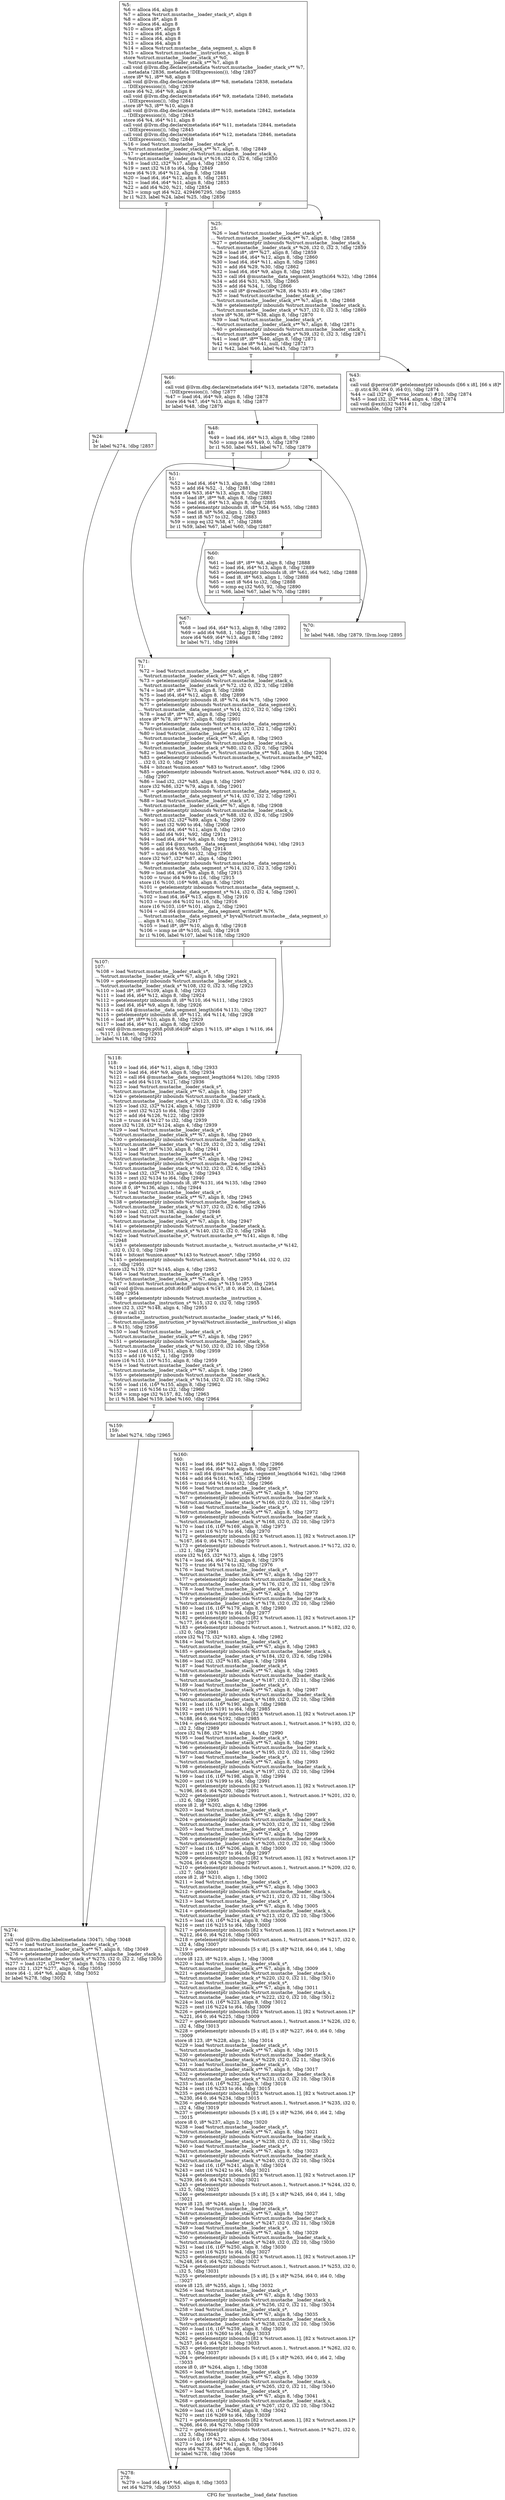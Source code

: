 digraph "CFG for 'mustache__load_data' function" {
	label="CFG for 'mustache__load_data' function";

	Node0x556851f8dae0 [shape=record,label="{%5:\l  %6 = alloca i64, align 8\l  %7 = alloca %struct.mustache__loader_stack_s*, align 8\l  %8 = alloca i8*, align 8\l  %9 = alloca i64, align 8\l  %10 = alloca i8*, align 8\l  %11 = alloca i64, align 8\l  %12 = alloca i64, align 8\l  %13 = alloca i64, align 8\l  %14 = alloca %struct.mustache__data_segment_s, align 8\l  %15 = alloca %struct.mustache__instruction_s, align 8\l  store %struct.mustache__loader_stack_s* %0,\l... %struct.mustache__loader_stack_s** %7, align 8\l  call void @llvm.dbg.declare(metadata %struct.mustache__loader_stack_s** %7,\l... metadata !2836, metadata !DIExpression()), !dbg !2837\l  store i8* %1, i8** %8, align 8\l  call void @llvm.dbg.declare(metadata i8** %8, metadata !2838, metadata\l... !DIExpression()), !dbg !2839\l  store i64 %2, i64* %9, align 8\l  call void @llvm.dbg.declare(metadata i64* %9, metadata !2840, metadata\l... !DIExpression()), !dbg !2841\l  store i8* %3, i8** %10, align 8\l  call void @llvm.dbg.declare(metadata i8** %10, metadata !2842, metadata\l... !DIExpression()), !dbg !2843\l  store i64 %4, i64* %11, align 8\l  call void @llvm.dbg.declare(metadata i64* %11, metadata !2844, metadata\l... !DIExpression()), !dbg !2845\l  call void @llvm.dbg.declare(metadata i64* %12, metadata !2846, metadata\l... !DIExpression()), !dbg !2848\l  %16 = load %struct.mustache__loader_stack_s*,\l... %struct.mustache__loader_stack_s** %7, align 8, !dbg !2849\l  %17 = getelementptr inbounds %struct.mustache__loader_stack_s,\l... %struct.mustache__loader_stack_s* %16, i32 0, i32 6, !dbg !2850\l  %18 = load i32, i32* %17, align 4, !dbg !2850\l  %19 = zext i32 %18 to i64, !dbg !2849\l  store i64 %19, i64* %12, align 8, !dbg !2848\l  %20 = load i64, i64* %12, align 8, !dbg !2851\l  %21 = load i64, i64* %11, align 8, !dbg !2853\l  %22 = add i64 %20, %21, !dbg !2854\l  %23 = icmp ugt i64 %22, 4294967295, !dbg !2855\l  br i1 %23, label %24, label %25, !dbg !2856\l|{<s0>T|<s1>F}}"];
	Node0x556851f8dae0:s0 -> Node0x5568516daba0;
	Node0x556851f8dae0:s1 -> Node0x5568516dabf0;
	Node0x5568516daba0 [shape=record,label="{%24:\l24:                                               \l  br label %274, !dbg !2857\l}"];
	Node0x5568516daba0 -> Node0x556851f8dbd0;
	Node0x5568516dabf0 [shape=record,label="{%25:\l25:                                               \l  %26 = load %struct.mustache__loader_stack_s*,\l... %struct.mustache__loader_stack_s** %7, align 8, !dbg !2858\l  %27 = getelementptr inbounds %struct.mustache__loader_stack_s,\l... %struct.mustache__loader_stack_s* %26, i32 0, i32 3, !dbg !2859\l  %28 = load i8*, i8** %27, align 8, !dbg !2859\l  %29 = load i64, i64* %12, align 8, !dbg !2860\l  %30 = load i64, i64* %11, align 8, !dbg !2861\l  %31 = add i64 %29, %30, !dbg !2862\l  %32 = load i64, i64* %9, align 8, !dbg !2863\l  %33 = call i64 @mustache__data_segment_length(i64 %32), !dbg !2864\l  %34 = add i64 %31, %33, !dbg !2865\l  %35 = add i64 %34, 1, !dbg !2866\l  %36 = call i8* @realloc(i8* %28, i64 %35) #9, !dbg !2867\l  %37 = load %struct.mustache__loader_stack_s*,\l... %struct.mustache__loader_stack_s** %7, align 8, !dbg !2868\l  %38 = getelementptr inbounds %struct.mustache__loader_stack_s,\l... %struct.mustache__loader_stack_s* %37, i32 0, i32 3, !dbg !2869\l  store i8* %36, i8** %38, align 8, !dbg !2870\l  %39 = load %struct.mustache__loader_stack_s*,\l... %struct.mustache__loader_stack_s** %7, align 8, !dbg !2871\l  %40 = getelementptr inbounds %struct.mustache__loader_stack_s,\l... %struct.mustache__loader_stack_s* %39, i32 0, i32 3, !dbg !2871\l  %41 = load i8*, i8** %40, align 8, !dbg !2871\l  %42 = icmp ne i8* %41, null, !dbg !2871\l  br i1 %42, label %46, label %43, !dbg !2873\l|{<s0>T|<s1>F}}"];
	Node0x5568516dabf0:s0 -> Node0x5568516dac90;
	Node0x5568516dabf0:s1 -> Node0x5568516dac40;
	Node0x5568516dac40 [shape=record,label="{%43:\l43:                                               \l  call void @perror(i8* getelementptr inbounds ([66 x i8], [66 x i8]*\l... @.str.4.90, i64 0, i64 0)), !dbg !2874\l  %44 = call i32* @__errno_location() #10, !dbg !2874\l  %45 = load i32, i32* %44, align 4, !dbg !2874\l  call void @exit(i32 %45) #11, !dbg !2874\l  unreachable, !dbg !2874\l}"];
	Node0x5568516dac90 [shape=record,label="{%46:\l46:                                               \l  call void @llvm.dbg.declare(metadata i64* %13, metadata !2876, metadata\l... !DIExpression()), !dbg !2877\l  %47 = load i64, i64* %9, align 8, !dbg !2878\l  store i64 %47, i64* %13, align 8, !dbg !2877\l  br label %48, !dbg !2879\l}"];
	Node0x5568516dac90 -> Node0x5568516dace0;
	Node0x5568516dace0 [shape=record,label="{%48:\l48:                                               \l  %49 = load i64, i64* %13, align 8, !dbg !2880\l  %50 = icmp ne i64 %49, 0, !dbg !2879\l  br i1 %50, label %51, label %71, !dbg !2879\l|{<s0>T|<s1>F}}"];
	Node0x5568516dace0:s0 -> Node0x5568516dad30;
	Node0x5568516dace0:s1 -> Node0x5568516dae70;
	Node0x5568516dad30 [shape=record,label="{%51:\l51:                                               \l  %52 = load i64, i64* %13, align 8, !dbg !2881\l  %53 = add i64 %52, -1, !dbg !2881\l  store i64 %53, i64* %13, align 8, !dbg !2881\l  %54 = load i8*, i8** %8, align 8, !dbg !2883\l  %55 = load i64, i64* %13, align 8, !dbg !2885\l  %56 = getelementptr inbounds i8, i8* %54, i64 %55, !dbg !2883\l  %57 = load i8, i8* %56, align 1, !dbg !2883\l  %58 = sext i8 %57 to i32, !dbg !2883\l  %59 = icmp eq i32 %58, 47, !dbg !2886\l  br i1 %59, label %67, label %60, !dbg !2887\l|{<s0>T|<s1>F}}"];
	Node0x5568516dad30:s0 -> Node0x5568516dadd0;
	Node0x5568516dad30:s1 -> Node0x5568516dad80;
	Node0x5568516dad80 [shape=record,label="{%60:\l60:                                               \l  %61 = load i8*, i8** %8, align 8, !dbg !2888\l  %62 = load i64, i64* %13, align 8, !dbg !2889\l  %63 = getelementptr inbounds i8, i8* %61, i64 %62, !dbg !2888\l  %64 = load i8, i8* %63, align 1, !dbg !2888\l  %65 = sext i8 %64 to i32, !dbg !2888\l  %66 = icmp eq i32 %65, 92, !dbg !2890\l  br i1 %66, label %67, label %70, !dbg !2891\l|{<s0>T|<s1>F}}"];
	Node0x5568516dad80:s0 -> Node0x5568516dadd0;
	Node0x5568516dad80:s1 -> Node0x5568516dae20;
	Node0x5568516dadd0 [shape=record,label="{%67:\l67:                                               \l  %68 = load i64, i64* %13, align 8, !dbg !2892\l  %69 = add i64 %68, 1, !dbg !2892\l  store i64 %69, i64* %13, align 8, !dbg !2892\l  br label %71, !dbg !2894\l}"];
	Node0x5568516dadd0 -> Node0x5568516dae70;
	Node0x5568516dae20 [shape=record,label="{%70:\l70:                                               \l  br label %48, !dbg !2879, !llvm.loop !2895\l}"];
	Node0x5568516dae20 -> Node0x5568516dace0;
	Node0x5568516dae70 [shape=record,label="{%71:\l71:                                               \l  %72 = load %struct.mustache__loader_stack_s*,\l... %struct.mustache__loader_stack_s** %7, align 8, !dbg !2897\l  %73 = getelementptr inbounds %struct.mustache__loader_stack_s,\l... %struct.mustache__loader_stack_s* %72, i32 0, i32 3, !dbg !2898\l  %74 = load i8*, i8** %73, align 8, !dbg !2898\l  %75 = load i64, i64* %12, align 8, !dbg !2899\l  %76 = getelementptr inbounds i8, i8* %74, i64 %75, !dbg !2900\l  %77 = getelementptr inbounds %struct.mustache__data_segment_s,\l... %struct.mustache__data_segment_s* %14, i32 0, i32 0, !dbg !2901\l  %78 = load i8*, i8** %8, align 8, !dbg !2902\l  store i8* %78, i8** %77, align 8, !dbg !2901\l  %79 = getelementptr inbounds %struct.mustache__data_segment_s,\l... %struct.mustache__data_segment_s* %14, i32 0, i32 1, !dbg !2901\l  %80 = load %struct.mustache__loader_stack_s*,\l... %struct.mustache__loader_stack_s** %7, align 8, !dbg !2903\l  %81 = getelementptr inbounds %struct.mustache__loader_stack_s,\l... %struct.mustache__loader_stack_s* %80, i32 0, i32 0, !dbg !2904\l  %82 = load %struct.mustache_s*, %struct.mustache_s** %81, align 8, !dbg !2904\l  %83 = getelementptr inbounds %struct.mustache_s, %struct.mustache_s* %82,\l... i32 0, i32 0, !dbg !2905\l  %84 = bitcast %union.anon* %83 to %struct.anon*, !dbg !2906\l  %85 = getelementptr inbounds %struct.anon, %struct.anon* %84, i32 0, i32 0,\l... !dbg !2907\l  %86 = load i32, i32* %85, align 8, !dbg !2907\l  store i32 %86, i32* %79, align 8, !dbg !2901\l  %87 = getelementptr inbounds %struct.mustache__data_segment_s,\l... %struct.mustache__data_segment_s* %14, i32 0, i32 2, !dbg !2901\l  %88 = load %struct.mustache__loader_stack_s*,\l... %struct.mustache__loader_stack_s** %7, align 8, !dbg !2908\l  %89 = getelementptr inbounds %struct.mustache__loader_stack_s,\l... %struct.mustache__loader_stack_s* %88, i32 0, i32 6, !dbg !2909\l  %90 = load i32, i32* %89, align 4, !dbg !2909\l  %91 = zext i32 %90 to i64, !dbg !2908\l  %92 = load i64, i64* %11, align 8, !dbg !2910\l  %93 = add i64 %91, %92, !dbg !2911\l  %94 = load i64, i64* %9, align 8, !dbg !2912\l  %95 = call i64 @mustache__data_segment_length(i64 %94), !dbg !2913\l  %96 = add i64 %93, %95, !dbg !2914\l  %97 = trunc i64 %96 to i32, !dbg !2908\l  store i32 %97, i32* %87, align 4, !dbg !2901\l  %98 = getelementptr inbounds %struct.mustache__data_segment_s,\l... %struct.mustache__data_segment_s* %14, i32 0, i32 3, !dbg !2901\l  %99 = load i64, i64* %9, align 8, !dbg !2915\l  %100 = trunc i64 %99 to i16, !dbg !2915\l  store i16 %100, i16* %98, align 8, !dbg !2901\l  %101 = getelementptr inbounds %struct.mustache__data_segment_s,\l... %struct.mustache__data_segment_s* %14, i32 0, i32 4, !dbg !2901\l  %102 = load i64, i64* %13, align 8, !dbg !2916\l  %103 = trunc i64 %102 to i16, !dbg !2916\l  store i16 %103, i16* %101, align 2, !dbg !2901\l  %104 = call i64 @mustache__data_segment_write(i8* %76,\l... %struct.mustache__data_segment_s* byval(%struct.mustache__data_segment_s)\l... align 8 %14), !dbg !2917\l  %105 = load i8*, i8** %10, align 8, !dbg !2918\l  %106 = icmp ne i8* %105, null, !dbg !2918\l  br i1 %106, label %107, label %118, !dbg !2920\l|{<s0>T|<s1>F}}"];
	Node0x5568516dae70:s0 -> Node0x5568516daec0;
	Node0x5568516dae70:s1 -> Node0x5568516daf10;
	Node0x5568516daec0 [shape=record,label="{%107:\l107:                                              \l  %108 = load %struct.mustache__loader_stack_s*,\l... %struct.mustache__loader_stack_s** %7, align 8, !dbg !2921\l  %109 = getelementptr inbounds %struct.mustache__loader_stack_s,\l... %struct.mustache__loader_stack_s* %108, i32 0, i32 3, !dbg !2923\l  %110 = load i8*, i8** %109, align 8, !dbg !2923\l  %111 = load i64, i64* %12, align 8, !dbg !2924\l  %112 = getelementptr inbounds i8, i8* %110, i64 %111, !dbg !2925\l  %113 = load i64, i64* %9, align 8, !dbg !2926\l  %114 = call i64 @mustache__data_segment_length(i64 %113), !dbg !2927\l  %115 = getelementptr inbounds i8, i8* %112, i64 %114, !dbg !2928\l  %116 = load i8*, i8** %10, align 8, !dbg !2929\l  %117 = load i64, i64* %11, align 8, !dbg !2930\l  call void @llvm.memcpy.p0i8.p0i8.i64(i8* align 1 %115, i8* align 1 %116, i64\l... %117, i1 false), !dbg !2931\l  br label %118, !dbg !2932\l}"];
	Node0x5568516daec0 -> Node0x5568516daf10;
	Node0x5568516daf10 [shape=record,label="{%118:\l118:                                              \l  %119 = load i64, i64* %11, align 8, !dbg !2933\l  %120 = load i64, i64* %9, align 8, !dbg !2934\l  %121 = call i64 @mustache__data_segment_length(i64 %120), !dbg !2935\l  %122 = add i64 %119, %121, !dbg !2936\l  %123 = load %struct.mustache__loader_stack_s*,\l... %struct.mustache__loader_stack_s** %7, align 8, !dbg !2937\l  %124 = getelementptr inbounds %struct.mustache__loader_stack_s,\l... %struct.mustache__loader_stack_s* %123, i32 0, i32 6, !dbg !2938\l  %125 = load i32, i32* %124, align 4, !dbg !2939\l  %126 = zext i32 %125 to i64, !dbg !2939\l  %127 = add i64 %126, %122, !dbg !2939\l  %128 = trunc i64 %127 to i32, !dbg !2939\l  store i32 %128, i32* %124, align 4, !dbg !2939\l  %129 = load %struct.mustache__loader_stack_s*,\l... %struct.mustache__loader_stack_s** %7, align 8, !dbg !2940\l  %130 = getelementptr inbounds %struct.mustache__loader_stack_s,\l... %struct.mustache__loader_stack_s* %129, i32 0, i32 3, !dbg !2941\l  %131 = load i8*, i8** %130, align 8, !dbg !2941\l  %132 = load %struct.mustache__loader_stack_s*,\l... %struct.mustache__loader_stack_s** %7, align 8, !dbg !2942\l  %133 = getelementptr inbounds %struct.mustache__loader_stack_s,\l... %struct.mustache__loader_stack_s* %132, i32 0, i32 6, !dbg !2943\l  %134 = load i32, i32* %133, align 4, !dbg !2943\l  %135 = zext i32 %134 to i64, !dbg !2940\l  %136 = getelementptr inbounds i8, i8* %131, i64 %135, !dbg !2940\l  store i8 0, i8* %136, align 1, !dbg !2944\l  %137 = load %struct.mustache__loader_stack_s*,\l... %struct.mustache__loader_stack_s** %7, align 8, !dbg !2945\l  %138 = getelementptr inbounds %struct.mustache__loader_stack_s,\l... %struct.mustache__loader_stack_s* %137, i32 0, i32 6, !dbg !2946\l  %139 = load i32, i32* %138, align 4, !dbg !2946\l  %140 = load %struct.mustache__loader_stack_s*,\l... %struct.mustache__loader_stack_s** %7, align 8, !dbg !2947\l  %141 = getelementptr inbounds %struct.mustache__loader_stack_s,\l... %struct.mustache__loader_stack_s* %140, i32 0, i32 0, !dbg !2948\l  %142 = load %struct.mustache_s*, %struct.mustache_s** %141, align 8, !dbg\l... !2948\l  %143 = getelementptr inbounds %struct.mustache_s, %struct.mustache_s* %142,\l... i32 0, i32 0, !dbg !2949\l  %144 = bitcast %union.anon* %143 to %struct.anon*, !dbg !2950\l  %145 = getelementptr inbounds %struct.anon, %struct.anon* %144, i32 0, i32\l... 1, !dbg !2951\l  store i32 %139, i32* %145, align 4, !dbg !2952\l  %146 = load %struct.mustache__loader_stack_s*,\l... %struct.mustache__loader_stack_s** %7, align 8, !dbg !2953\l  %147 = bitcast %struct.mustache__instruction_s* %15 to i8*, !dbg !2954\l  call void @llvm.memset.p0i8.i64(i8* align 4 %147, i8 0, i64 20, i1 false),\l... !dbg !2954\l  %148 = getelementptr inbounds %struct.mustache__instruction_s,\l... %struct.mustache__instruction_s* %15, i32 0, i32 0, !dbg !2955\l  store i32 3, i32* %148, align 4, !dbg !2955\l  %149 = call i32\l... @mustache__instruction_push(%struct.mustache__loader_stack_s* %146,\l... %struct.mustache__instruction_s* byval(%struct.mustache__instruction_s) align\l... 8 %15), !dbg !2956\l  %150 = load %struct.mustache__loader_stack_s*,\l... %struct.mustache__loader_stack_s** %7, align 8, !dbg !2957\l  %151 = getelementptr inbounds %struct.mustache__loader_stack_s,\l... %struct.mustache__loader_stack_s* %150, i32 0, i32 10, !dbg !2958\l  %152 = load i16, i16* %151, align 8, !dbg !2959\l  %153 = add i16 %152, 1, !dbg !2959\l  store i16 %153, i16* %151, align 8, !dbg !2959\l  %154 = load %struct.mustache__loader_stack_s*,\l... %struct.mustache__loader_stack_s** %7, align 8, !dbg !2960\l  %155 = getelementptr inbounds %struct.mustache__loader_stack_s,\l... %struct.mustache__loader_stack_s* %154, i32 0, i32 10, !dbg !2962\l  %156 = load i16, i16* %155, align 8, !dbg !2962\l  %157 = zext i16 %156 to i32, !dbg !2960\l  %158 = icmp sge i32 %157, 82, !dbg !2963\l  br i1 %158, label %159, label %160, !dbg !2964\l|{<s0>T|<s1>F}}"];
	Node0x5568516daf10:s0 -> Node0x556851f8db30;
	Node0x5568516daf10:s1 -> Node0x556851f8db80;
	Node0x556851f8db30 [shape=record,label="{%159:\l159:                                              \l  br label %274, !dbg !2965\l}"];
	Node0x556851f8db30 -> Node0x556851f8dbd0;
	Node0x556851f8db80 [shape=record,label="{%160:\l160:                                              \l  %161 = load i64, i64* %12, align 8, !dbg !2966\l  %162 = load i64, i64* %9, align 8, !dbg !2967\l  %163 = call i64 @mustache__data_segment_length(i64 %162), !dbg !2968\l  %164 = add i64 %161, %163, !dbg !2969\l  %165 = trunc i64 %164 to i32, !dbg !2966\l  %166 = load %struct.mustache__loader_stack_s*,\l... %struct.mustache__loader_stack_s** %7, align 8, !dbg !2970\l  %167 = getelementptr inbounds %struct.mustache__loader_stack_s,\l... %struct.mustache__loader_stack_s* %166, i32 0, i32 11, !dbg !2971\l  %168 = load %struct.mustache__loader_stack_s*,\l... %struct.mustache__loader_stack_s** %7, align 8, !dbg !2972\l  %169 = getelementptr inbounds %struct.mustache__loader_stack_s,\l... %struct.mustache__loader_stack_s* %168, i32 0, i32 10, !dbg !2973\l  %170 = load i16, i16* %169, align 8, !dbg !2973\l  %171 = zext i16 %170 to i64, !dbg !2970\l  %172 = getelementptr inbounds [82 x %struct.anon.1], [82 x %struct.anon.1]*\l... %167, i64 0, i64 %171, !dbg !2970\l  %173 = getelementptr inbounds %struct.anon.1, %struct.anon.1* %172, i32 0,\l... i32 1, !dbg !2974\l  store i32 %165, i32* %173, align 4, !dbg !2975\l  %174 = load i64, i64* %12, align 8, !dbg !2976\l  %175 = trunc i64 %174 to i32, !dbg !2976\l  %176 = load %struct.mustache__loader_stack_s*,\l... %struct.mustache__loader_stack_s** %7, align 8, !dbg !2977\l  %177 = getelementptr inbounds %struct.mustache__loader_stack_s,\l... %struct.mustache__loader_stack_s* %176, i32 0, i32 11, !dbg !2978\l  %178 = load %struct.mustache__loader_stack_s*,\l... %struct.mustache__loader_stack_s** %7, align 8, !dbg !2979\l  %179 = getelementptr inbounds %struct.mustache__loader_stack_s,\l... %struct.mustache__loader_stack_s* %178, i32 0, i32 10, !dbg !2980\l  %180 = load i16, i16* %179, align 8, !dbg !2980\l  %181 = zext i16 %180 to i64, !dbg !2977\l  %182 = getelementptr inbounds [82 x %struct.anon.1], [82 x %struct.anon.1]*\l... %177, i64 0, i64 %181, !dbg !2977\l  %183 = getelementptr inbounds %struct.anon.1, %struct.anon.1* %182, i32 0,\l... i32 0, !dbg !2981\l  store i32 %175, i32* %183, align 4, !dbg !2982\l  %184 = load %struct.mustache__loader_stack_s*,\l... %struct.mustache__loader_stack_s** %7, align 8, !dbg !2983\l  %185 = getelementptr inbounds %struct.mustache__loader_stack_s,\l... %struct.mustache__loader_stack_s* %184, i32 0, i32 6, !dbg !2984\l  %186 = load i32, i32* %185, align 4, !dbg !2984\l  %187 = load %struct.mustache__loader_stack_s*,\l... %struct.mustache__loader_stack_s** %7, align 8, !dbg !2985\l  %188 = getelementptr inbounds %struct.mustache__loader_stack_s,\l... %struct.mustache__loader_stack_s* %187, i32 0, i32 11, !dbg !2986\l  %189 = load %struct.mustache__loader_stack_s*,\l... %struct.mustache__loader_stack_s** %7, align 8, !dbg !2987\l  %190 = getelementptr inbounds %struct.mustache__loader_stack_s,\l... %struct.mustache__loader_stack_s* %189, i32 0, i32 10, !dbg !2988\l  %191 = load i16, i16* %190, align 8, !dbg !2988\l  %192 = zext i16 %191 to i64, !dbg !2985\l  %193 = getelementptr inbounds [82 x %struct.anon.1], [82 x %struct.anon.1]*\l... %188, i64 0, i64 %192, !dbg !2985\l  %194 = getelementptr inbounds %struct.anon.1, %struct.anon.1* %193, i32 0,\l... i32 2, !dbg !2989\l  store i32 %186, i32* %194, align 4, !dbg !2990\l  %195 = load %struct.mustache__loader_stack_s*,\l... %struct.mustache__loader_stack_s** %7, align 8, !dbg !2991\l  %196 = getelementptr inbounds %struct.mustache__loader_stack_s,\l... %struct.mustache__loader_stack_s* %195, i32 0, i32 11, !dbg !2992\l  %197 = load %struct.mustache__loader_stack_s*,\l... %struct.mustache__loader_stack_s** %7, align 8, !dbg !2993\l  %198 = getelementptr inbounds %struct.mustache__loader_stack_s,\l... %struct.mustache__loader_stack_s* %197, i32 0, i32 10, !dbg !2994\l  %199 = load i16, i16* %198, align 8, !dbg !2994\l  %200 = zext i16 %199 to i64, !dbg !2991\l  %201 = getelementptr inbounds [82 x %struct.anon.1], [82 x %struct.anon.1]*\l... %196, i64 0, i64 %200, !dbg !2991\l  %202 = getelementptr inbounds %struct.anon.1, %struct.anon.1* %201, i32 0,\l... i32 6, !dbg !2995\l  store i8 2, i8* %202, align 4, !dbg !2996\l  %203 = load %struct.mustache__loader_stack_s*,\l... %struct.mustache__loader_stack_s** %7, align 8, !dbg !2997\l  %204 = getelementptr inbounds %struct.mustache__loader_stack_s,\l... %struct.mustache__loader_stack_s* %203, i32 0, i32 11, !dbg !2998\l  %205 = load %struct.mustache__loader_stack_s*,\l... %struct.mustache__loader_stack_s** %7, align 8, !dbg !2999\l  %206 = getelementptr inbounds %struct.mustache__loader_stack_s,\l... %struct.mustache__loader_stack_s* %205, i32 0, i32 10, !dbg !3000\l  %207 = load i16, i16* %206, align 8, !dbg !3000\l  %208 = zext i16 %207 to i64, !dbg !2997\l  %209 = getelementptr inbounds [82 x %struct.anon.1], [82 x %struct.anon.1]*\l... %204, i64 0, i64 %208, !dbg !2997\l  %210 = getelementptr inbounds %struct.anon.1, %struct.anon.1* %209, i32 0,\l... i32 7, !dbg !3001\l  store i8 2, i8* %210, align 1, !dbg !3002\l  %211 = load %struct.mustache__loader_stack_s*,\l... %struct.mustache__loader_stack_s** %7, align 8, !dbg !3003\l  %212 = getelementptr inbounds %struct.mustache__loader_stack_s,\l... %struct.mustache__loader_stack_s* %211, i32 0, i32 11, !dbg !3004\l  %213 = load %struct.mustache__loader_stack_s*,\l... %struct.mustache__loader_stack_s** %7, align 8, !dbg !3005\l  %214 = getelementptr inbounds %struct.mustache__loader_stack_s,\l... %struct.mustache__loader_stack_s* %213, i32 0, i32 10, !dbg !3006\l  %215 = load i16, i16* %214, align 8, !dbg !3006\l  %216 = zext i16 %215 to i64, !dbg !3003\l  %217 = getelementptr inbounds [82 x %struct.anon.1], [82 x %struct.anon.1]*\l... %212, i64 0, i64 %216, !dbg !3003\l  %218 = getelementptr inbounds %struct.anon.1, %struct.anon.1* %217, i32 0,\l... i32 4, !dbg !3007\l  %219 = getelementptr inbounds [5 x i8], [5 x i8]* %218, i64 0, i64 1, !dbg\l... !3003\l  store i8 123, i8* %219, align 1, !dbg !3008\l  %220 = load %struct.mustache__loader_stack_s*,\l... %struct.mustache__loader_stack_s** %7, align 8, !dbg !3009\l  %221 = getelementptr inbounds %struct.mustache__loader_stack_s,\l... %struct.mustache__loader_stack_s* %220, i32 0, i32 11, !dbg !3010\l  %222 = load %struct.mustache__loader_stack_s*,\l... %struct.mustache__loader_stack_s** %7, align 8, !dbg !3011\l  %223 = getelementptr inbounds %struct.mustache__loader_stack_s,\l... %struct.mustache__loader_stack_s* %222, i32 0, i32 10, !dbg !3012\l  %224 = load i16, i16* %223, align 8, !dbg !3012\l  %225 = zext i16 %224 to i64, !dbg !3009\l  %226 = getelementptr inbounds [82 x %struct.anon.1], [82 x %struct.anon.1]*\l... %221, i64 0, i64 %225, !dbg !3009\l  %227 = getelementptr inbounds %struct.anon.1, %struct.anon.1* %226, i32 0,\l... i32 4, !dbg !3013\l  %228 = getelementptr inbounds [5 x i8], [5 x i8]* %227, i64 0, i64 0, !dbg\l... !3009\l  store i8 123, i8* %228, align 2, !dbg !3014\l  %229 = load %struct.mustache__loader_stack_s*,\l... %struct.mustache__loader_stack_s** %7, align 8, !dbg !3015\l  %230 = getelementptr inbounds %struct.mustache__loader_stack_s,\l... %struct.mustache__loader_stack_s* %229, i32 0, i32 11, !dbg !3016\l  %231 = load %struct.mustache__loader_stack_s*,\l... %struct.mustache__loader_stack_s** %7, align 8, !dbg !3017\l  %232 = getelementptr inbounds %struct.mustache__loader_stack_s,\l... %struct.mustache__loader_stack_s* %231, i32 0, i32 10, !dbg !3018\l  %233 = load i16, i16* %232, align 8, !dbg !3018\l  %234 = zext i16 %233 to i64, !dbg !3015\l  %235 = getelementptr inbounds [82 x %struct.anon.1], [82 x %struct.anon.1]*\l... %230, i64 0, i64 %234, !dbg !3015\l  %236 = getelementptr inbounds %struct.anon.1, %struct.anon.1* %235, i32 0,\l... i32 4, !dbg !3019\l  %237 = getelementptr inbounds [5 x i8], [5 x i8]* %236, i64 0, i64 2, !dbg\l... !3015\l  store i8 0, i8* %237, align 2, !dbg !3020\l  %238 = load %struct.mustache__loader_stack_s*,\l... %struct.mustache__loader_stack_s** %7, align 8, !dbg !3021\l  %239 = getelementptr inbounds %struct.mustache__loader_stack_s,\l... %struct.mustache__loader_stack_s* %238, i32 0, i32 11, !dbg !3022\l  %240 = load %struct.mustache__loader_stack_s*,\l... %struct.mustache__loader_stack_s** %7, align 8, !dbg !3023\l  %241 = getelementptr inbounds %struct.mustache__loader_stack_s,\l... %struct.mustache__loader_stack_s* %240, i32 0, i32 10, !dbg !3024\l  %242 = load i16, i16* %241, align 8, !dbg !3024\l  %243 = zext i16 %242 to i64, !dbg !3021\l  %244 = getelementptr inbounds [82 x %struct.anon.1], [82 x %struct.anon.1]*\l... %239, i64 0, i64 %243, !dbg !3021\l  %245 = getelementptr inbounds %struct.anon.1, %struct.anon.1* %244, i32 0,\l... i32 5, !dbg !3025\l  %246 = getelementptr inbounds [5 x i8], [5 x i8]* %245, i64 0, i64 1, !dbg\l... !3021\l  store i8 125, i8* %246, align 1, !dbg !3026\l  %247 = load %struct.mustache__loader_stack_s*,\l... %struct.mustache__loader_stack_s** %7, align 8, !dbg !3027\l  %248 = getelementptr inbounds %struct.mustache__loader_stack_s,\l... %struct.mustache__loader_stack_s* %247, i32 0, i32 11, !dbg !3028\l  %249 = load %struct.mustache__loader_stack_s*,\l... %struct.mustache__loader_stack_s** %7, align 8, !dbg !3029\l  %250 = getelementptr inbounds %struct.mustache__loader_stack_s,\l... %struct.mustache__loader_stack_s* %249, i32 0, i32 10, !dbg !3030\l  %251 = load i16, i16* %250, align 8, !dbg !3030\l  %252 = zext i16 %251 to i64, !dbg !3027\l  %253 = getelementptr inbounds [82 x %struct.anon.1], [82 x %struct.anon.1]*\l... %248, i64 0, i64 %252, !dbg !3027\l  %254 = getelementptr inbounds %struct.anon.1, %struct.anon.1* %253, i32 0,\l... i32 5, !dbg !3031\l  %255 = getelementptr inbounds [5 x i8], [5 x i8]* %254, i64 0, i64 0, !dbg\l... !3027\l  store i8 125, i8* %255, align 1, !dbg !3032\l  %256 = load %struct.mustache__loader_stack_s*,\l... %struct.mustache__loader_stack_s** %7, align 8, !dbg !3033\l  %257 = getelementptr inbounds %struct.mustache__loader_stack_s,\l... %struct.mustache__loader_stack_s* %256, i32 0, i32 11, !dbg !3034\l  %258 = load %struct.mustache__loader_stack_s*,\l... %struct.mustache__loader_stack_s** %7, align 8, !dbg !3035\l  %259 = getelementptr inbounds %struct.mustache__loader_stack_s,\l... %struct.mustache__loader_stack_s* %258, i32 0, i32 10, !dbg !3036\l  %260 = load i16, i16* %259, align 8, !dbg !3036\l  %261 = zext i16 %260 to i64, !dbg !3033\l  %262 = getelementptr inbounds [82 x %struct.anon.1], [82 x %struct.anon.1]*\l... %257, i64 0, i64 %261, !dbg !3033\l  %263 = getelementptr inbounds %struct.anon.1, %struct.anon.1* %262, i32 0,\l... i32 5, !dbg !3037\l  %264 = getelementptr inbounds [5 x i8], [5 x i8]* %263, i64 0, i64 2, !dbg\l... !3033\l  store i8 0, i8* %264, align 1, !dbg !3038\l  %265 = load %struct.mustache__loader_stack_s*,\l... %struct.mustache__loader_stack_s** %7, align 8, !dbg !3039\l  %266 = getelementptr inbounds %struct.mustache__loader_stack_s,\l... %struct.mustache__loader_stack_s* %265, i32 0, i32 11, !dbg !3040\l  %267 = load %struct.mustache__loader_stack_s*,\l... %struct.mustache__loader_stack_s** %7, align 8, !dbg !3041\l  %268 = getelementptr inbounds %struct.mustache__loader_stack_s,\l... %struct.mustache__loader_stack_s* %267, i32 0, i32 10, !dbg !3042\l  %269 = load i16, i16* %268, align 8, !dbg !3042\l  %270 = zext i16 %269 to i64, !dbg !3039\l  %271 = getelementptr inbounds [82 x %struct.anon.1], [82 x %struct.anon.1]*\l... %266, i64 0, i64 %270, !dbg !3039\l  %272 = getelementptr inbounds %struct.anon.1, %struct.anon.1* %271, i32 0,\l... i32 3, !dbg !3043\l  store i16 0, i16* %272, align 4, !dbg !3044\l  %273 = load i64, i64* %11, align 8, !dbg !3045\l  store i64 %273, i64* %6, align 8, !dbg !3046\l  br label %278, !dbg !3046\l}"];
	Node0x556851f8db80 -> Node0x556851f8dc20;
	Node0x556851f8dbd0 [shape=record,label="{%274:\l274:                                              \l  call void @llvm.dbg.label(metadata !3047), !dbg !3048\l  %275 = load %struct.mustache__loader_stack_s*,\l... %struct.mustache__loader_stack_s** %7, align 8, !dbg !3049\l  %276 = getelementptr inbounds %struct.mustache__loader_stack_s,\l... %struct.mustache__loader_stack_s* %275, i32 0, i32 2, !dbg !3050\l  %277 = load i32*, i32** %276, align 8, !dbg !3050\l  store i32 1, i32* %277, align 4, !dbg !3051\l  store i64 -1, i64* %6, align 8, !dbg !3052\l  br label %278, !dbg !3052\l}"];
	Node0x556851f8dbd0 -> Node0x556851f8dc20;
	Node0x556851f8dc20 [shape=record,label="{%278:\l278:                                              \l  %279 = load i64, i64* %6, align 8, !dbg !3053\l  ret i64 %279, !dbg !3053\l}"];
}
